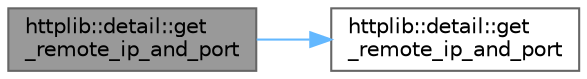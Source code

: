 digraph "httplib::detail::get_remote_ip_and_port"
{
 // LATEX_PDF_SIZE
  bgcolor="transparent";
  edge [fontname=Helvetica,fontsize=10,labelfontname=Helvetica,labelfontsize=10];
  node [fontname=Helvetica,fontsize=10,shape=box,height=0.2,width=0.4];
  rankdir="LR";
  Node1 [id="Node000001",label="httplib::detail::get\l_remote_ip_and_port",height=0.2,width=0.4,color="gray40", fillcolor="grey60", style="filled", fontcolor="black",tooltip=" "];
  Node1 -> Node2 [id="edge1_Node000001_Node000002",color="steelblue1",style="solid",tooltip=" "];
  Node2 [id="Node000002",label="httplib::detail::get\l_remote_ip_and_port",height=0.2,width=0.4,color="grey40", fillcolor="white", style="filled",URL="$namespacehttplib_1_1detail.html#a12c303379e2647b2148a6245235423ed",tooltip=" "];
}
